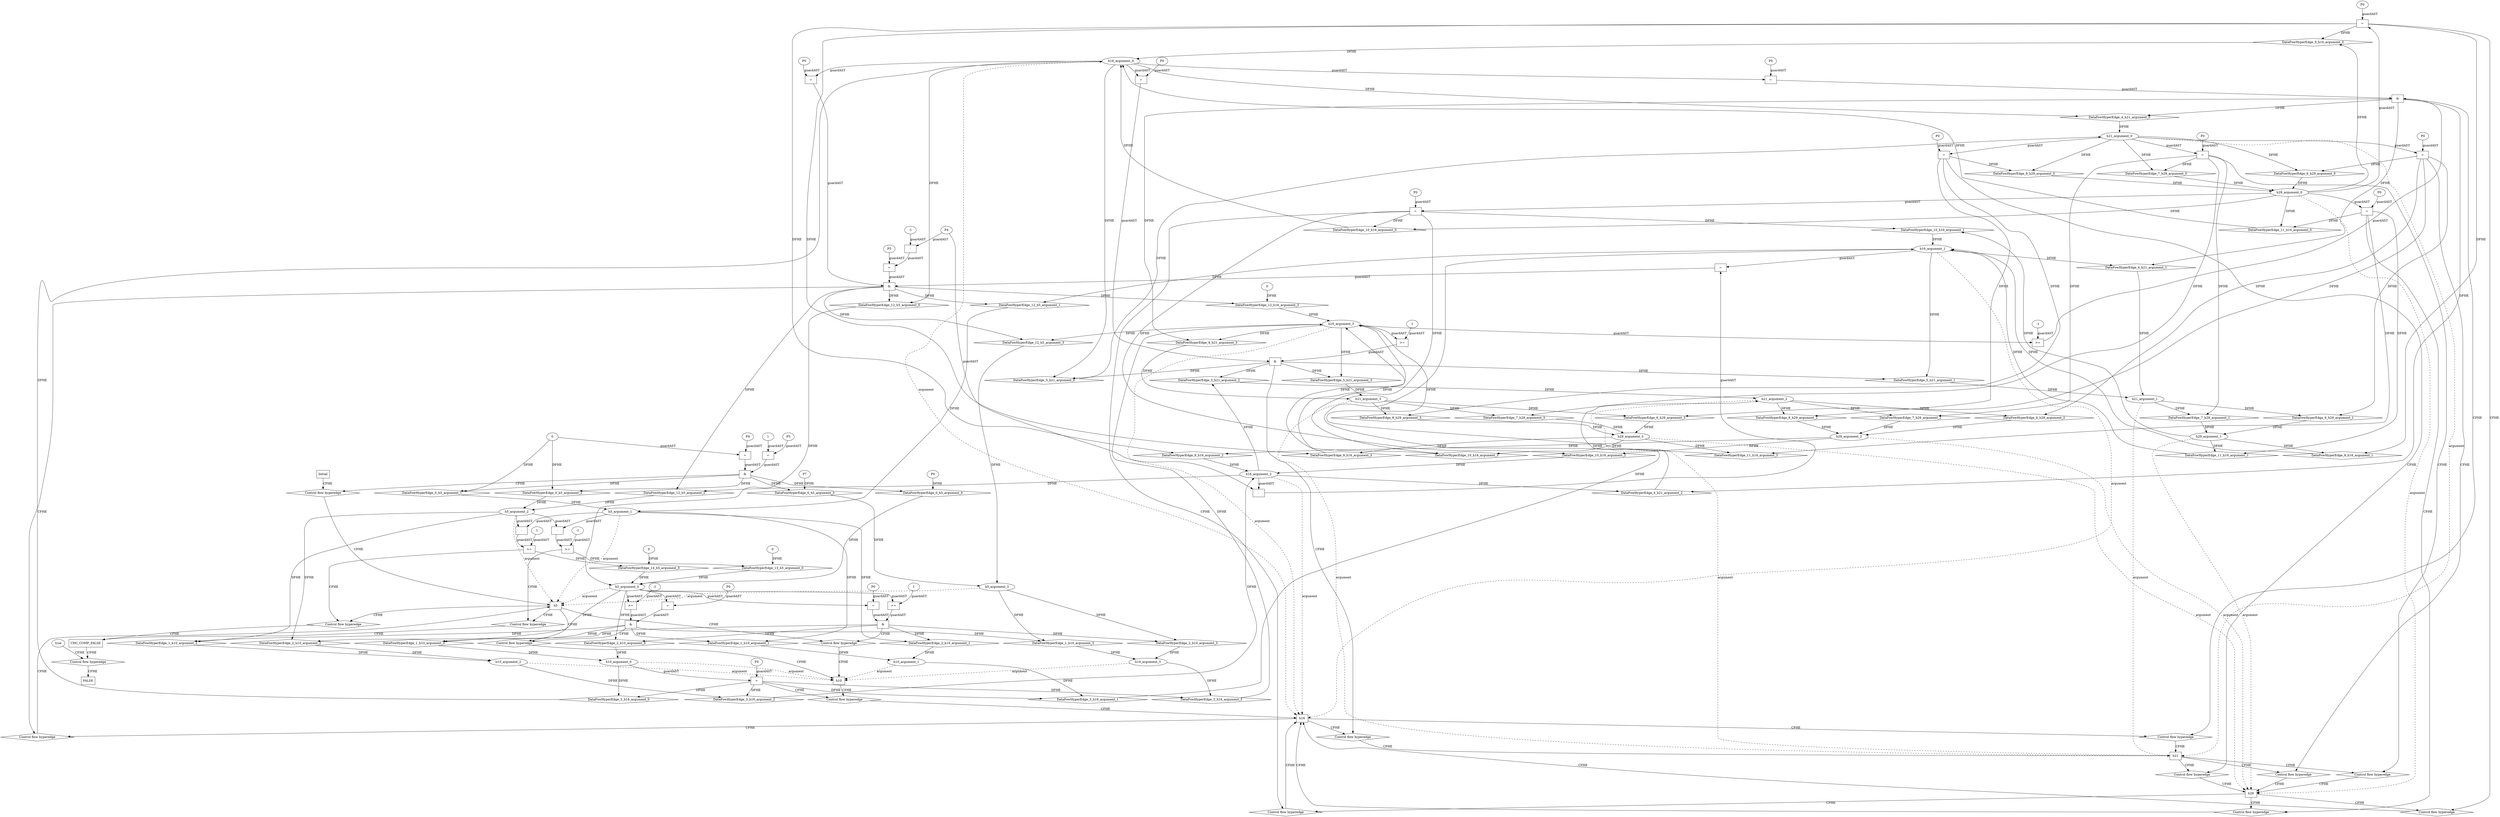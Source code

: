 digraph dag {
"CHC_COMP_FALSE" [label="CHC_COMP_FALSE" nodeName="CHC_COMP_FALSE" class=CONTROL  shape="rect"];
"h10" [label="h10" nodeName="h10" class=CONTROL  shape="rect"];
"h16" [label="h16" nodeName="h16" class=CONTROL  shape="rect"];
"h21" [label="h21" nodeName="h21" class=CONTROL  shape="rect"];
"h29" [label="h29" nodeName="h29" class=CONTROL  shape="rect"];
"h5" [label="h5" nodeName="h5" class=CONTROL  shape="rect"];
FALSE [label="FALSE" nodeName=FALSE class=CONTROL  shape="rect"];
Initial [label="Initial" nodeName=Initial class=CONTROL  shape="rect"];
ControlFowHyperEdge_0 [label="Control flow hyperedge" nodeName=ControlFowHyperEdge_0 class=controlFlowHyperEdge shape="diamond"];
"Initial" -> ControlFowHyperEdge_0 [label="CFHE"]
ControlFowHyperEdge_0 -> "h5" [label="CFHE"]
ControlFowHyperEdge_1 [label="Control flow hyperedge" nodeName=ControlFowHyperEdge_1 class=controlFlowHyperEdge shape="diamond"];
"h5" -> ControlFowHyperEdge_1 [label="CFHE"]
ControlFowHyperEdge_1 -> "h10" [label="CFHE"]
ControlFowHyperEdge_2 [label="Control flow hyperedge" nodeName=ControlFowHyperEdge_2 class=controlFlowHyperEdge shape="diamond"];
"h5" -> ControlFowHyperEdge_2 [label="CFHE"]
ControlFowHyperEdge_2 -> "h10" [label="CFHE"]
ControlFowHyperEdge_3 [label="Control flow hyperedge" nodeName=ControlFowHyperEdge_3 class=controlFlowHyperEdge shape="diamond"];
"h10" -> ControlFowHyperEdge_3 [label="CFHE"]
ControlFowHyperEdge_3 -> "h16" [label="CFHE"]
ControlFowHyperEdge_4 [label="Control flow hyperedge" nodeName=ControlFowHyperEdge_4 class=controlFlowHyperEdge shape="diamond"];
"h16" -> ControlFowHyperEdge_4 [label="CFHE"]
ControlFowHyperEdge_4 -> "h21" [label="CFHE"]
ControlFowHyperEdge_5 [label="Control flow hyperedge" nodeName=ControlFowHyperEdge_5 class=controlFlowHyperEdge shape="diamond"];
"h16" -> ControlFowHyperEdge_5 [label="CFHE"]
ControlFowHyperEdge_5 -> "h21" [label="CFHE"]
ControlFowHyperEdge_6 [label="Control flow hyperedge" nodeName=ControlFowHyperEdge_6 class=controlFlowHyperEdge shape="diamond"];
"h21" -> ControlFowHyperEdge_6 [label="CFHE"]
ControlFowHyperEdge_6 -> "h29" [label="CFHE"]
ControlFowHyperEdge_7 [label="Control flow hyperedge" nodeName=ControlFowHyperEdge_7 class=controlFlowHyperEdge shape="diamond"];
"h21" -> ControlFowHyperEdge_7 [label="CFHE"]
ControlFowHyperEdge_7 -> "h29" [label="CFHE"]
ControlFowHyperEdge_8 [label="Control flow hyperedge" nodeName=ControlFowHyperEdge_8 class=controlFlowHyperEdge shape="diamond"];
"h21" -> ControlFowHyperEdge_8 [label="CFHE"]
ControlFowHyperEdge_8 -> "h29" [label="CFHE"]
ControlFowHyperEdge_9 [label="Control flow hyperedge" nodeName=ControlFowHyperEdge_9 class=controlFlowHyperEdge shape="diamond"];
"h29" -> ControlFowHyperEdge_9 [label="CFHE"]
ControlFowHyperEdge_9 -> "h16" [label="CFHE"]
ControlFowHyperEdge_10 [label="Control flow hyperedge" nodeName=ControlFowHyperEdge_10 class=controlFlowHyperEdge shape="diamond"];
"h29" -> ControlFowHyperEdge_10 [label="CFHE"]
ControlFowHyperEdge_10 -> "h16" [label="CFHE"]
ControlFowHyperEdge_11 [label="Control flow hyperedge" nodeName=ControlFowHyperEdge_11 class=controlFlowHyperEdge shape="diamond"];
"h29" -> ControlFowHyperEdge_11 [label="CFHE"]
ControlFowHyperEdge_11 -> "h16" [label="CFHE"]
ControlFowHyperEdge_12 [label="Control flow hyperedge" nodeName=ControlFowHyperEdge_12 class=controlFlowHyperEdge shape="diamond"];
"h16" -> ControlFowHyperEdge_12 [label="CFHE"]
ControlFowHyperEdge_12 -> "h5" [label="CFHE"]
ControlFowHyperEdge_13 [label="Control flow hyperedge" nodeName=ControlFowHyperEdge_13 class=controlFlowHyperEdge shape="diamond"];
"h5" -> ControlFowHyperEdge_13 [label="CFHE"]
ControlFowHyperEdge_13 -> "CHC_COMP_FALSE" [label="CFHE"]
ControlFowHyperEdge_14 [label="Control flow hyperedge" nodeName=ControlFowHyperEdge_14 class=controlFlowHyperEdge shape="diamond"];
"h5" -> ControlFowHyperEdge_14 [label="CFHE"]
ControlFowHyperEdge_14 -> "CHC_COMP_FALSE" [label="CFHE"]
ControlFowHyperEdge_15 [label="Control flow hyperedge" nodeName=ControlFowHyperEdge_15 class=controlFlowHyperEdge shape="diamond"];
"CHC_COMP_FALSE" -> ControlFowHyperEdge_15 [label="CFHE"]
ControlFowHyperEdge_15 -> "FALSE" [label="CFHE"]
"h5_argument_0" [label="h5_argument_0" nodeName=argument0 class=argument  head="h5" shape="oval"];
"h5_argument_0" -> "h5"[label="argument" style="dashed"]
"h5_argument_1" [label="h5_argument_1" nodeName=argument1 class=argument  head="h5" shape="oval"];
"h5_argument_1" -> "h5"[label="argument" style="dashed"]
"h5_argument_2" [label="h5_argument_2" nodeName=argument2 class=argument  head="h5" shape="oval"];
"h5_argument_2" -> "h5"[label="argument" style="dashed"]
"h5_argument_3" [label="h5_argument_3" nodeName=argument3 class=argument  head="h5" shape="oval"];
"h5_argument_3" -> "h5"[label="argument" style="dashed"]
"h10_argument_0" [label="h10_argument_0" nodeName=argument0 class=argument  head="h10" shape="oval"];
"h10_argument_0" -> "h10"[label="argument" style="dashed"]
"h10_argument_1" [label="h10_argument_1" nodeName=argument1 class=argument  head="h10" shape="oval"];
"h10_argument_1" -> "h10"[label="argument" style="dashed"]
"h10_argument_2" [label="h10_argument_2" nodeName=argument2 class=argument  head="h10" shape="oval"];
"h10_argument_2" -> "h10"[label="argument" style="dashed"]
"h10_argument_3" [label="h10_argument_3" nodeName=argument3 class=argument  head="h10" shape="oval"];
"h10_argument_3" -> "h10"[label="argument" style="dashed"]
"h16_argument_0" [label="h16_argument_0" nodeName=argument0 class=argument  head="h16" shape="oval"];
"h16_argument_0" -> "h16"[label="argument" style="dashed"]
"h16_argument_1" [label="h16_argument_1" nodeName=argument1 class=argument  head="h16" shape="oval"];
"h16_argument_1" -> "h16"[label="argument" style="dashed"]
"h16_argument_2" [label="h16_argument_2" nodeName=argument2 class=argument  head="h16" shape="oval"];
"h16_argument_2" -> "h16"[label="argument" style="dashed"]
"h16_argument_3" [label="h16_argument_3" nodeName=argument3 class=argument  head="h16" shape="oval"];
"h16_argument_3" -> "h16"[label="argument" style="dashed"]
"h21_argument_0" [label="h21_argument_0" nodeName=argument0 class=argument  head="h21" shape="oval"];
"h21_argument_0" -> "h21"[label="argument" style="dashed"]
"h21_argument_1" [label="h21_argument_1" nodeName=argument1 class=argument  head="h21" shape="oval"];
"h21_argument_1" -> "h21"[label="argument" style="dashed"]
"h21_argument_2" [label="h21_argument_2" nodeName=argument2 class=argument  head="h21" shape="oval"];
"h21_argument_2" -> "h21"[label="argument" style="dashed"]
"h21_argument_3" [label="h21_argument_3" nodeName=argument3 class=argument  head="h21" shape="oval"];
"h21_argument_3" -> "h21"[label="argument" style="dashed"]
"h29_argument_0" [label="h29_argument_0" nodeName=argument0 class=argument  head="h29" shape="oval"];
"h29_argument_0" -> "h29"[label="argument" style="dashed"]
"h29_argument_1" [label="h29_argument_1" nodeName=argument1 class=argument  head="h29" shape="oval"];
"h29_argument_1" -> "h29"[label="argument" style="dashed"]
"h29_argument_2" [label="h29_argument_2" nodeName=argument2 class=argument  head="h29" shape="oval"];
"h29_argument_2" -> "h29"[label="argument" style="dashed"]
"h29_argument_3" [label="h29_argument_3" nodeName=argument3 class=argument  head="h29" shape="oval"];
"h29_argument_3" -> "h29"[label="argument" style="dashed"]

"xxxh5___Initial_0xxx_and" [label="&" nodeName="xxxh5___Initial_0xxx_and" class=Operator shape="rect"];
"xxxh5___Initial_0xxxguard_0_node_0" [label="=" nodeName="xxxh5___Initial_0xxxguard_0_node_0" class=Operator  shape="rect"];
"xxxh5___Initial_0xxxguard_0_node_1" [label="P5" nodeName="xxxh5___Initial_0xxxguard_0_node_1" class=symbolicConstant ];
"xxxh5___Initial_0xxxguard_0_node_2" [label="1" nodeName="xxxh5___Initial_0xxxguard_0_node_2" class=IdealInt ];
"xxxh5___Initial_0xxxguard_0_node_1" -> "xxxh5___Initial_0xxxguard_0_node_0"[label="guardAST"]
"xxxh5___Initial_0xxxguard_0_node_2" -> "xxxh5___Initial_0xxxguard_0_node_0"[label="guardAST"]

"xxxh5___Initial_0xxxguard_0_node_0" -> "xxxh5___Initial_0xxx_and" [label="guardAST"];
"xxxh5___Initial_0xxxguard1_node_0" [label="=" nodeName="xxxh5___Initial_0xxxguard1_node_0" class=Operator  shape="rect"];
"xxxh5___Initial_0xxxguard1_node_1" [label="P4" nodeName="xxxh5___Initial_0xxxguard1_node_1" class=symbolicConstant ];
"xxxh5___Initial_0xxxguard1_node_1" -> "xxxh5___Initial_0xxxguard1_node_0"[label="guardAST"]
"xxxh5___Initial_0xxxdataFlow1_node_0" -> "xxxh5___Initial_0xxxguard1_node_0"[label="guardAST"]

"xxxh5___Initial_0xxxguard1_node_0" -> "xxxh5___Initial_0xxx_and" [label="guardAST"];
"xxxh5___Initial_0xxx_and" -> "ControlFowHyperEdge_0" [label="CFHE"];
"xxxh5___Initial_0xxxdataFlow_0_node_0" [label="P0" nodeName="xxxh5___Initial_0xxxdataFlow_0_node_0" class=symbolicConstant ];

"xxxh5___Initial_0xxxdataFlow1_node_0" [label="0" nodeName="xxxh5___Initial_0xxxdataFlow1_node_0" class=IdealInt ];


"xxxh5___Initial_0xxxdataFlow3_node_0" [label="P7" nodeName="xxxh5___Initial_0xxxdataFlow3_node_0" class=symbolicConstant ];

"xxxh10___h5_1xxx_and" [label="&" nodeName="xxxh10___h5_1xxx_and" class=Operator shape="rect"];
"xxxh10___h5_1xxxguard_0_node_0" [label=">=" nodeName="xxxh10___h5_1xxxguard_0_node_0" class=Operator  shape="rect"];
"xxxh10___h5_1xxxguard_0_node_1" [label="-1" nodeName="xxxh10___h5_1xxxguard_0_node_1" class=IdealInt ];
"xxxh10___h5_1xxxguard_0_node_1" -> "xxxh10___h5_1xxxguard_0_node_0"[label="guardAST"]
"h5_argument_0" -> "xxxh10___h5_1xxxguard_0_node_0"[label="guardAST"]

"xxxh10___h5_1xxxguard_0_node_0" -> "xxxh10___h5_1xxx_and" [label="guardAST"];
"xxxh10___h5_1xxxguard1_node_0" [label="=" nodeName="xxxh10___h5_1xxxguard1_node_0" class=Operator  shape="rect"];
"xxxh10___h5_1xxxguard1_node_1" [label="P0" nodeName="xxxh10___h5_1xxxguard1_node_1" class=symbolicConstant ];
"xxxh10___h5_1xxxguard1_node_1" -> "xxxh10___h5_1xxxguard1_node_0"[label="guardAST"]
"h5_argument_0" -> "xxxh10___h5_1xxxguard1_node_0"[label="guardAST"]

"xxxh10___h5_1xxxguard1_node_0" -> "xxxh10___h5_1xxx_and" [label="guardAST"];
"xxxh10___h5_1xxx_and" -> "ControlFowHyperEdge_1" [label="CFHE"];
"xxxh10___h5_2xxx_and" [label="&" nodeName="xxxh10___h5_2xxx_and" class=Operator shape="rect"];
"xxxh10___h5_2xxxguard_0_node_0" [label=">=" nodeName="xxxh10___h5_2xxxguard_0_node_0" class=Operator  shape="rect"];
"xxxh10___h5_2xxxguard_0_node_2" [label="1" nodeName="xxxh10___h5_2xxxguard_0_node_2" class=IdealInt ];
"h5_argument_0" -> "xxxh10___h5_2xxxguard_0_node_0"[label="guardAST"]
"xxxh10___h5_2xxxguard_0_node_2" -> "xxxh10___h5_2xxxguard_0_node_0"[label="guardAST"]

"xxxh10___h5_2xxxguard_0_node_0" -> "xxxh10___h5_2xxx_and" [label="guardAST"];
"xxxh10___h5_2xxxguard1_node_0" [label="=" nodeName="xxxh10___h5_2xxxguard1_node_0" class=Operator  shape="rect"];
"xxxh10___h5_2xxxguard1_node_1" [label="P0" nodeName="xxxh10___h5_2xxxguard1_node_1" class=symbolicConstant ];
"xxxh10___h5_2xxxguard1_node_1" -> "xxxh10___h5_2xxxguard1_node_0"[label="guardAST"]
"h5_argument_0" -> "xxxh10___h5_2xxxguard1_node_0"[label="guardAST"]

"xxxh10___h5_2xxxguard1_node_0" -> "xxxh10___h5_2xxx_and" [label="guardAST"];
"xxxh10___h5_2xxx_and" -> "ControlFowHyperEdge_2" [label="CFHE"];
"xxxh16___h10_3xxxguard_0_node_0" [label="=" nodeName="xxxh16___h10_3xxxguard_0_node_0" class=Operator  shape="rect"];
"xxxh16___h10_3xxxguard_0_node_1" [label="P0" nodeName="xxxh16___h10_3xxxguard_0_node_1" class=symbolicConstant ];
"xxxh16___h10_3xxxguard_0_node_1" -> "xxxh16___h10_3xxxguard_0_node_0"[label="guardAST"]
"h10_argument_0" -> "xxxh16___h10_3xxxguard_0_node_0"[label="guardAST"]

"xxxh16___h10_3xxxguard_0_node_0" -> "ControlFowHyperEdge_3" [label="CFHE"];
"xxxh21___h16_4xxx_and" [label="&" nodeName="xxxh21___h16_4xxx_and" class=Operator shape="rect"];
"xxxh21___h16_4xxxguard_0_node_0" [label=">=" nodeName="xxxh21___h16_4xxxguard_0_node_0" class=Operator  shape="rect"];
"xxxh21___h16_4xxxguard_0_node_1" [label="-1" nodeName="xxxh21___h16_4xxxguard_0_node_1" class=IdealInt ];
"xxxh21___h16_4xxxguard_0_node_1" -> "xxxh21___h16_4xxxguard_0_node_0"[label="guardAST"]
"h16_argument_3" -> "xxxh21___h16_4xxxguard_0_node_0"[label="guardAST"]

"xxxh21___h16_4xxxguard_0_node_0" -> "xxxh21___h16_4xxx_and" [label="guardAST"];
"xxxh21___h16_4xxxguard1_node_0" [label="=" nodeName="xxxh21___h16_4xxxguard1_node_0" class=Operator  shape="rect"];
"xxxh21___h16_4xxxguard1_node_1" [label="P0" nodeName="xxxh21___h16_4xxxguard1_node_1" class=symbolicConstant ];
"xxxh21___h16_4xxxguard1_node_1" -> "xxxh21___h16_4xxxguard1_node_0"[label="guardAST"]
"h16_argument_0" -> "xxxh21___h16_4xxxguard1_node_0"[label="guardAST"]

"xxxh21___h16_4xxxguard1_node_0" -> "xxxh21___h16_4xxx_and" [label="guardAST"];
"xxxh21___h16_4xxx_and" -> "ControlFowHyperEdge_4" [label="CFHE"];
"xxxh21___h16_5xxx_and" [label="&" nodeName="xxxh21___h16_5xxx_and" class=Operator shape="rect"];
"xxxh21___h16_5xxxguard_0_node_0" [label=">=" nodeName="xxxh21___h16_5xxxguard_0_node_0" class=Operator  shape="rect"];
"xxxh21___h16_5xxxguard_0_node_2" [label="1" nodeName="xxxh21___h16_5xxxguard_0_node_2" class=IdealInt ];
"h16_argument_3" -> "xxxh21___h16_5xxxguard_0_node_0"[label="guardAST"]
"xxxh21___h16_5xxxguard_0_node_2" -> "xxxh21___h16_5xxxguard_0_node_0"[label="guardAST"]

"xxxh21___h16_5xxxguard_0_node_0" -> "xxxh21___h16_5xxx_and" [label="guardAST"];
"xxxh21___h16_5xxxguard1_node_0" [label="=" nodeName="xxxh21___h16_5xxxguard1_node_0" class=Operator  shape="rect"];
"xxxh21___h16_5xxxguard1_node_1" [label="P0" nodeName="xxxh21___h16_5xxxguard1_node_1" class=symbolicConstant ];
"xxxh21___h16_5xxxguard1_node_1" -> "xxxh21___h16_5xxxguard1_node_0"[label="guardAST"]
"h16_argument_0" -> "xxxh21___h16_5xxxguard1_node_0"[label="guardAST"]

"xxxh21___h16_5xxxguard1_node_0" -> "xxxh21___h16_5xxx_and" [label="guardAST"];
"xxxh21___h16_5xxx_and" -> "ControlFowHyperEdge_5" [label="CFHE"];
"xxxh29___h21_6xxxguard_0_node_0" [label="=" nodeName="xxxh29___h21_6xxxguard_0_node_0" class=Operator  shape="rect"];
"xxxh29___h21_6xxxguard_0_node_1" [label="P0" nodeName="xxxh29___h21_6xxxguard_0_node_1" class=symbolicConstant ];
"xxxh29___h21_6xxxguard_0_node_1" -> "xxxh29___h21_6xxxguard_0_node_0"[label="guardAST"]
"h21_argument_0" -> "xxxh29___h21_6xxxguard_0_node_0"[label="guardAST"]

"xxxh29___h21_6xxxguard_0_node_0" -> "ControlFowHyperEdge_6" [label="CFHE"];
"xxxh29___h21_7xxxguard_0_node_0" [label="=" nodeName="xxxh29___h21_7xxxguard_0_node_0" class=Operator  shape="rect"];
"xxxh29___h21_7xxxguard_0_node_1" [label="P0" nodeName="xxxh29___h21_7xxxguard_0_node_1" class=symbolicConstant ];
"xxxh29___h21_7xxxguard_0_node_1" -> "xxxh29___h21_7xxxguard_0_node_0"[label="guardAST"]
"h21_argument_0" -> "xxxh29___h21_7xxxguard_0_node_0"[label="guardAST"]

"xxxh29___h21_7xxxguard_0_node_0" -> "ControlFowHyperEdge_7" [label="CFHE"];
"xxxh29___h21_8xxxguard_0_node_0" [label="=" nodeName="xxxh29___h21_8xxxguard_0_node_0" class=Operator  shape="rect"];
"xxxh29___h21_8xxxguard_0_node_1" [label="P0" nodeName="xxxh29___h21_8xxxguard_0_node_1" class=symbolicConstant ];
"xxxh29___h21_8xxxguard_0_node_1" -> "xxxh29___h21_8xxxguard_0_node_0"[label="guardAST"]
"h21_argument_0" -> "xxxh29___h21_8xxxguard_0_node_0"[label="guardAST"]

"xxxh29___h21_8xxxguard_0_node_0" -> "ControlFowHyperEdge_8" [label="CFHE"];
"xxxh16___h29_9xxxguard_0_node_0" [label="=" nodeName="xxxh16___h29_9xxxguard_0_node_0" class=Operator  shape="rect"];
"xxxh16___h29_9xxxguard_0_node_1" [label="P0" nodeName="xxxh16___h29_9xxxguard_0_node_1" class=symbolicConstant ];
"xxxh16___h29_9xxxguard_0_node_1" -> "xxxh16___h29_9xxxguard_0_node_0"[label="guardAST"]
"h29_argument_0" -> "xxxh16___h29_9xxxguard_0_node_0"[label="guardAST"]

"xxxh16___h29_9xxxguard_0_node_0" -> "ControlFowHyperEdge_9" [label="CFHE"];
"xxxh16___h29_10xxxguard_0_node_0" [label="=" nodeName="xxxh16___h29_10xxxguard_0_node_0" class=Operator  shape="rect"];
"xxxh16___h29_10xxxguard_0_node_1" [label="P0" nodeName="xxxh16___h29_10xxxguard_0_node_1" class=symbolicConstant ];
"xxxh16___h29_10xxxguard_0_node_1" -> "xxxh16___h29_10xxxguard_0_node_0"[label="guardAST"]
"h29_argument_0" -> "xxxh16___h29_10xxxguard_0_node_0"[label="guardAST"]

"xxxh16___h29_10xxxguard_0_node_0" -> "ControlFowHyperEdge_10" [label="CFHE"];
"xxxh16___h29_11xxxguard_0_node_0" [label="=" nodeName="xxxh16___h29_11xxxguard_0_node_0" class=Operator  shape="rect"];
"xxxh16___h29_11xxxguard_0_node_1" [label="P0" nodeName="xxxh16___h29_11xxxguard_0_node_1" class=symbolicConstant ];
"xxxh16___h29_11xxxguard_0_node_1" -> "xxxh16___h29_11xxxguard_0_node_0"[label="guardAST"]
"h29_argument_0" -> "xxxh16___h29_11xxxguard_0_node_0"[label="guardAST"]

"xxxh16___h29_11xxxguard_0_node_0" -> "ControlFowHyperEdge_11" [label="CFHE"];
"xxxh5___h16_12xxx_and" [label="&" nodeName="xxxh5___h16_12xxx_and" class=Operator shape="rect"];
"xxxh5___h16_12xxxguard_0_node_0" [label="=" nodeName="xxxh5___h16_12xxxguard_0_node_0" class=Operator  shape="rect"];
"xxxh5___h16_12xxxguard_0_node_2" [label="-" nodeName="xxxh5___h16_12xxxguard_0_node_2" class= Operator shape="rect"];
"xxxh5___h16_12xxxguard_0_node_3" [label="P4" nodeName="xxxh5___h16_12xxxguard_0_node_3" class=symbolicConstant ];
"h16_argument_1" -> "xxxh5___h16_12xxxguard_0_node_0"[label="guardAST"]
"xxxh5___h16_12xxxguard_0_node_2" -> "xxxh5___h16_12xxxguard_0_node_0"[label="guardAST"]
"xxxh5___h16_12xxxguard_0_node_3" -> "xxxh5___h16_12xxxguard_0_node_2"[label="guardAST"]
"h16_argument_2" -> "xxxh5___h16_12xxxguard_0_node_2"[label="guardAST"]

"xxxh5___h16_12xxxguard_0_node_0" -> "xxxh5___h16_12xxx_and" [label="guardAST"];
"xxxh5___h16_12xxxguard1_node_0" [label="=" nodeName="xxxh5___h16_12xxxguard1_node_0" class=Operator  shape="rect"];
"xxxh5___h16_12xxxguard1_node_1" [label="P5" nodeName="xxxh5___h16_12xxxguard1_node_1" class=symbolicConstant ];
"xxxh5___h16_12xxxguard1_node_2" [label="-" nodeName="xxxh5___h16_12xxxguard1_node_2" class= Operator shape="rect"];
"xxxh5___h16_12xxxguard1_node_4" [label="-1" nodeName="xxxh5___h16_12xxxguard1_node_4" class=IdealInt ];
"xxxh5___h16_12xxxguard1_node_1" -> "xxxh5___h16_12xxxguard1_node_0"[label="guardAST"]
"xxxh5___h16_12xxxguard1_node_2" -> "xxxh5___h16_12xxxguard1_node_0"[label="guardAST"]
"xxxh5___h16_12xxxguard_0_node_3" -> "xxxh5___h16_12xxxguard1_node_2"[label="guardAST"]
"xxxh5___h16_12xxxguard1_node_4" -> "xxxh5___h16_12xxxguard1_node_2"[label="guardAST"]

"xxxh5___h16_12xxxguard1_node_0" -> "xxxh5___h16_12xxx_and" [label="guardAST"];
"xxxh5___h16_12xxxguard2_node_0" [label="=" nodeName="xxxh5___h16_12xxxguard2_node_0" class=Operator  shape="rect"];
"xxxh5___h16_12xxxguard2_node_1" [label="P0" nodeName="xxxh5___h16_12xxxguard2_node_1" class=symbolicConstant ];
"xxxh5___h16_12xxxguard2_node_1" -> "xxxh5___h16_12xxxguard2_node_0"[label="guardAST"]
"h16_argument_0" -> "xxxh5___h16_12xxxguard2_node_0"[label="guardAST"]

"xxxh5___h16_12xxxguard2_node_0" -> "xxxh5___h16_12xxx_and" [label="guardAST"];
"xxxh5___h16_12xxx_and" -> "ControlFowHyperEdge_12" [label="CFHE"];

"xxxCHC_COMP_FALSE___h5_13xxxguard_0_node_0" [label=">=" nodeName="xxxCHC_COMP_FALSE___h5_13xxxguard_0_node_0" class=Operator  shape="rect"];
"xxxCHC_COMP_FALSE___h5_13xxxguard_0_node_1" [label="-1" nodeName="xxxCHC_COMP_FALSE___h5_13xxxguard_0_node_1" class=IdealInt ];
"xxxCHC_COMP_FALSE___h5_13xxxguard_0_node_2" [label="-" nodeName="xxxCHC_COMP_FALSE___h5_13xxxguard_0_node_2" class= Operator shape="rect"];
"xxxCHC_COMP_FALSE___h5_13xxxguard_0_node_1" -> "xxxCHC_COMP_FALSE___h5_13xxxguard_0_node_0"[label="guardAST"]
"xxxCHC_COMP_FALSE___h5_13xxxguard_0_node_2" -> "xxxCHC_COMP_FALSE___h5_13xxxguard_0_node_0"[label="guardAST"]
"h5_argument_1" -> "xxxCHC_COMP_FALSE___h5_13xxxguard_0_node_2"[label="guardAST"]
"h5_argument_2" -> "xxxCHC_COMP_FALSE___h5_13xxxguard_0_node_2"[label="guardAST"]

"xxxCHC_COMP_FALSE___h5_13xxxguard_0_node_0" -> "ControlFowHyperEdge_13" [label="CFHE"];
"xxxCHC_COMP_FALSE___h5_14xxxguard_0_node_0" [label=">=" nodeName="xxxCHC_COMP_FALSE___h5_14xxxguard_0_node_0" class=Operator  shape="rect"];
"xxxCHC_COMP_FALSE___h5_14xxxguard_0_node_1" [label="-" nodeName="xxxCHC_COMP_FALSE___h5_14xxxguard_0_node_1" class= Operator shape="rect"];
"xxxCHC_COMP_FALSE___h5_14xxxguard_0_node_4" [label="1" nodeName="xxxCHC_COMP_FALSE___h5_14xxxguard_0_node_4" class=IdealInt ];
"xxxCHC_COMP_FALSE___h5_14xxxguard_0_node_1" -> "xxxCHC_COMP_FALSE___h5_14xxxguard_0_node_0"[label="guardAST"]
"xxxCHC_COMP_FALSE___h5_14xxxguard_0_node_4" -> "xxxCHC_COMP_FALSE___h5_14xxxguard_0_node_0"[label="guardAST"]
"h5_argument_1" -> "xxxCHC_COMP_FALSE___h5_14xxxguard_0_node_1"[label="guardAST"]
"h5_argument_2" -> "xxxCHC_COMP_FALSE___h5_14xxxguard_0_node_1"[label="guardAST"]

"xxxCHC_COMP_FALSE___h5_14xxxguard_0_node_0" -> "ControlFowHyperEdge_14" [label="CFHE"];
"xxxFALSE___CHC_COMP_FALSE_15xxxguard_0_node_0" [label="true" nodeName="xxxFALSE___CHC_COMP_FALSE_15xxxguard_0_node_0" class=Constant ];

"xxxFALSE___CHC_COMP_FALSE_15xxxguard_0_node_0" -> "ControlFowHyperEdge_15" [label="CFHE"];
"xxxh5___h16_12xxxh16_argument_3_constant_0" [label="0" nodeName="xxxh5___h16_12xxxh16_argument_3_constant_0" class=Constant];
"DataFowHyperEdge_12_h16_argument_3" [label="DataFowHyperEdge_12_h16_argument_3" nodeName="DataFowHyperEdge_12_h16_argument_3" class=DataFlowHyperedge shape="diamond"];
"DataFowHyperEdge_12_h16_argument_3" -> "h16_argument_3"[label="DFHE"]
"xxxh5___h16_12xxx_and" -> "DataFowHyperEdge_12_h16_argument_3"[label="DFHE"]
"xxxh5___h16_12xxxh16_argument_3_constant_0" -> "DataFowHyperEdge_12_h16_argument_3" [label="DFHE"];
"xxxCHC_COMP_FALSE___h5_13xxxh5_argument_0_constant_0" [label="0" nodeName="xxxCHC_COMP_FALSE___h5_13xxxh5_argument_0_constant_0" class=Constant];
"DataFowHyperEdge_13_h5_argument_0" [label="DataFowHyperEdge_13_h5_argument_0" nodeName="DataFowHyperEdge_13_h5_argument_0" class=DataFlowHyperedge shape="diamond"];
"DataFowHyperEdge_13_h5_argument_0" -> "h5_argument_0"[label="DFHE"]
"xxxCHC_COMP_FALSE___h5_13xxxguard_0_node_0" -> "DataFowHyperEdge_13_h5_argument_0"[label="DFHE"]
"xxxCHC_COMP_FALSE___h5_13xxxh5_argument_0_constant_0" -> "DataFowHyperEdge_13_h5_argument_0" [label="DFHE"];
"xxxCHC_COMP_FALSE___h5_14xxxh5_argument_0_constant_0" [label="0" nodeName="xxxCHC_COMP_FALSE___h5_14xxxh5_argument_0_constant_0" class=Constant];
"DataFowHyperEdge_14_h5_argument_0" [label="DataFowHyperEdge_14_h5_argument_0" nodeName="DataFowHyperEdge_14_h5_argument_0" class=DataFlowHyperedge shape="diamond"];
"DataFowHyperEdge_14_h5_argument_0" -> "h5_argument_0"[label="DFHE"]
"xxxCHC_COMP_FALSE___h5_14xxxguard_0_node_0" -> "DataFowHyperEdge_14_h5_argument_0"[label="DFHE"]
"xxxCHC_COMP_FALSE___h5_14xxxh5_argument_0_constant_0" -> "DataFowHyperEdge_14_h5_argument_0" [label="DFHE"];
"h5_argument_0" -> "DataFowHyperEdge_1_h10_argument_0"[label="DFHE"]
"DataFowHyperEdge_1_h10_argument_0" [label="DataFowHyperEdge_1_h10_argument_0" nodeName="DataFowHyperEdge_1_h10_argument_0" class=DataFlowHyperedge shape="diamond"];
"DataFowHyperEdge_1_h10_argument_0" -> "h10_argument_0"[label="DFHE"]
"xxxh10___h5_1xxx_and" -> "DataFowHyperEdge_1_h10_argument_0"[label="DFHE"]
"h5_argument_1" -> "DataFowHyperEdge_1_h10_argument_1"[label="DFHE"]
"DataFowHyperEdge_1_h10_argument_1" [label="DataFowHyperEdge_1_h10_argument_1" nodeName="DataFowHyperEdge_1_h10_argument_1" class=DataFlowHyperedge shape="diamond"];
"DataFowHyperEdge_1_h10_argument_1" -> "h10_argument_1"[label="DFHE"]
"xxxh10___h5_1xxx_and" -> "DataFowHyperEdge_1_h10_argument_1"[label="DFHE"]
"h5_argument_2" -> "DataFowHyperEdge_1_h10_argument_2"[label="DFHE"]
"DataFowHyperEdge_1_h10_argument_2" [label="DataFowHyperEdge_1_h10_argument_2" nodeName="DataFowHyperEdge_1_h10_argument_2" class=DataFlowHyperedge shape="diamond"];
"DataFowHyperEdge_1_h10_argument_2" -> "h10_argument_2"[label="DFHE"]
"xxxh10___h5_1xxx_and" -> "DataFowHyperEdge_1_h10_argument_2"[label="DFHE"]
"h5_argument_3" -> "DataFowHyperEdge_1_h10_argument_3"[label="DFHE"]
"DataFowHyperEdge_1_h10_argument_3" [label="DataFowHyperEdge_1_h10_argument_3" nodeName="DataFowHyperEdge_1_h10_argument_3" class=DataFlowHyperedge shape="diamond"];
"DataFowHyperEdge_1_h10_argument_3" -> "h10_argument_3"[label="DFHE"]
"xxxh10___h5_1xxx_and" -> "DataFowHyperEdge_1_h10_argument_3"[label="DFHE"]
"h5_argument_0" -> "DataFowHyperEdge_2_h10_argument_0"[label="DFHE"]
"DataFowHyperEdge_2_h10_argument_0" [label="DataFowHyperEdge_2_h10_argument_0" nodeName="DataFowHyperEdge_2_h10_argument_0" class=DataFlowHyperedge shape="diamond"];
"DataFowHyperEdge_2_h10_argument_0" -> "h10_argument_0"[label="DFHE"]
"xxxh10___h5_2xxx_and" -> "DataFowHyperEdge_2_h10_argument_0"[label="DFHE"]
"h5_argument_1" -> "DataFowHyperEdge_2_h10_argument_1"[label="DFHE"]
"DataFowHyperEdge_2_h10_argument_1" [label="DataFowHyperEdge_2_h10_argument_1" nodeName="DataFowHyperEdge_2_h10_argument_1" class=DataFlowHyperedge shape="diamond"];
"DataFowHyperEdge_2_h10_argument_1" -> "h10_argument_1"[label="DFHE"]
"xxxh10___h5_2xxx_and" -> "DataFowHyperEdge_2_h10_argument_1"[label="DFHE"]
"h5_argument_2" -> "DataFowHyperEdge_2_h10_argument_2"[label="DFHE"]
"DataFowHyperEdge_2_h10_argument_2" [label="DataFowHyperEdge_2_h10_argument_2" nodeName="DataFowHyperEdge_2_h10_argument_2" class=DataFlowHyperedge shape="diamond"];
"DataFowHyperEdge_2_h10_argument_2" -> "h10_argument_2"[label="DFHE"]
"xxxh10___h5_2xxx_and" -> "DataFowHyperEdge_2_h10_argument_2"[label="DFHE"]
"h5_argument_3" -> "DataFowHyperEdge_2_h10_argument_3"[label="DFHE"]
"DataFowHyperEdge_2_h10_argument_3" [label="DataFowHyperEdge_2_h10_argument_3" nodeName="DataFowHyperEdge_2_h10_argument_3" class=DataFlowHyperedge shape="diamond"];
"DataFowHyperEdge_2_h10_argument_3" -> "h10_argument_3"[label="DFHE"]
"xxxh10___h5_2xxx_and" -> "DataFowHyperEdge_2_h10_argument_3"[label="DFHE"]
"h10_argument_0" -> "DataFowHyperEdge_3_h16_argument_0"[label="DFHE"]
"DataFowHyperEdge_3_h16_argument_0" [label="DataFowHyperEdge_3_h16_argument_0" nodeName="DataFowHyperEdge_3_h16_argument_0" class=DataFlowHyperedge shape="diamond"];
"DataFowHyperEdge_3_h16_argument_0" -> "h16_argument_0"[label="DFHE"]
"xxxh16___h10_3xxxguard_0_node_0" -> "DataFowHyperEdge_3_h16_argument_0"[label="DFHE"]
"h10_argument_1" -> "DataFowHyperEdge_3_h16_argument_1"[label="DFHE"]
"DataFowHyperEdge_3_h16_argument_1" [label="DataFowHyperEdge_3_h16_argument_1" nodeName="DataFowHyperEdge_3_h16_argument_1" class=DataFlowHyperedge shape="diamond"];
"DataFowHyperEdge_3_h16_argument_1" -> "h16_argument_1"[label="DFHE"]
"xxxh16___h10_3xxxguard_0_node_0" -> "DataFowHyperEdge_3_h16_argument_1"[label="DFHE"]
"h10_argument_2" -> "DataFowHyperEdge_3_h16_argument_2"[label="DFHE"]
"DataFowHyperEdge_3_h16_argument_2" [label="DataFowHyperEdge_3_h16_argument_2" nodeName="DataFowHyperEdge_3_h16_argument_2" class=DataFlowHyperedge shape="diamond"];
"DataFowHyperEdge_3_h16_argument_2" -> "h16_argument_2"[label="DFHE"]
"xxxh16___h10_3xxxguard_0_node_0" -> "DataFowHyperEdge_3_h16_argument_2"[label="DFHE"]
"h10_argument_3" -> "DataFowHyperEdge_3_h16_argument_3"[label="DFHE"]
"DataFowHyperEdge_3_h16_argument_3" [label="DataFowHyperEdge_3_h16_argument_3" nodeName="DataFowHyperEdge_3_h16_argument_3" class=DataFlowHyperedge shape="diamond"];
"DataFowHyperEdge_3_h16_argument_3" -> "h16_argument_3"[label="DFHE"]
"xxxh16___h10_3xxxguard_0_node_0" -> "DataFowHyperEdge_3_h16_argument_3"[label="DFHE"]
"h16_argument_0" -> "DataFowHyperEdge_4_h21_argument_0"[label="DFHE"]
"DataFowHyperEdge_4_h21_argument_0" [label="DataFowHyperEdge_4_h21_argument_0" nodeName="DataFowHyperEdge_4_h21_argument_0" class=DataFlowHyperedge shape="diamond"];
"DataFowHyperEdge_4_h21_argument_0" -> "h21_argument_0"[label="DFHE"]
"xxxh21___h16_4xxx_and" -> "DataFowHyperEdge_4_h21_argument_0"[label="DFHE"]
"h16_argument_1" -> "DataFowHyperEdge_4_h21_argument_1"[label="DFHE"]
"DataFowHyperEdge_4_h21_argument_1" [label="DataFowHyperEdge_4_h21_argument_1" nodeName="DataFowHyperEdge_4_h21_argument_1" class=DataFlowHyperedge shape="diamond"];
"DataFowHyperEdge_4_h21_argument_1" -> "h21_argument_1"[label="DFHE"]
"xxxh21___h16_4xxx_and" -> "DataFowHyperEdge_4_h21_argument_1"[label="DFHE"]
"h16_argument_2" -> "DataFowHyperEdge_4_h21_argument_2"[label="DFHE"]
"DataFowHyperEdge_4_h21_argument_2" [label="DataFowHyperEdge_4_h21_argument_2" nodeName="DataFowHyperEdge_4_h21_argument_2" class=DataFlowHyperedge shape="diamond"];
"DataFowHyperEdge_4_h21_argument_2" -> "h21_argument_2"[label="DFHE"]
"xxxh21___h16_4xxx_and" -> "DataFowHyperEdge_4_h21_argument_2"[label="DFHE"]
"h16_argument_3" -> "DataFowHyperEdge_4_h21_argument_3"[label="DFHE"]
"DataFowHyperEdge_4_h21_argument_3" [label="DataFowHyperEdge_4_h21_argument_3" nodeName="DataFowHyperEdge_4_h21_argument_3" class=DataFlowHyperedge shape="diamond"];
"DataFowHyperEdge_4_h21_argument_3" -> "h21_argument_3"[label="DFHE"]
"xxxh21___h16_4xxx_and" -> "DataFowHyperEdge_4_h21_argument_3"[label="DFHE"]
"h16_argument_0" -> "DataFowHyperEdge_5_h21_argument_0"[label="DFHE"]
"DataFowHyperEdge_5_h21_argument_0" [label="DataFowHyperEdge_5_h21_argument_0" nodeName="DataFowHyperEdge_5_h21_argument_0" class=DataFlowHyperedge shape="diamond"];
"DataFowHyperEdge_5_h21_argument_0" -> "h21_argument_0"[label="DFHE"]
"xxxh21___h16_5xxx_and" -> "DataFowHyperEdge_5_h21_argument_0"[label="DFHE"]
"h16_argument_1" -> "DataFowHyperEdge_5_h21_argument_1"[label="DFHE"]
"DataFowHyperEdge_5_h21_argument_1" [label="DataFowHyperEdge_5_h21_argument_1" nodeName="DataFowHyperEdge_5_h21_argument_1" class=DataFlowHyperedge shape="diamond"];
"DataFowHyperEdge_5_h21_argument_1" -> "h21_argument_1"[label="DFHE"]
"xxxh21___h16_5xxx_and" -> "DataFowHyperEdge_5_h21_argument_1"[label="DFHE"]
"h16_argument_2" -> "DataFowHyperEdge_5_h21_argument_2"[label="DFHE"]
"DataFowHyperEdge_5_h21_argument_2" [label="DataFowHyperEdge_5_h21_argument_2" nodeName="DataFowHyperEdge_5_h21_argument_2" class=DataFlowHyperedge shape="diamond"];
"DataFowHyperEdge_5_h21_argument_2" -> "h21_argument_2"[label="DFHE"]
"xxxh21___h16_5xxx_and" -> "DataFowHyperEdge_5_h21_argument_2"[label="DFHE"]
"h16_argument_3" -> "DataFowHyperEdge_5_h21_argument_3"[label="DFHE"]
"DataFowHyperEdge_5_h21_argument_3" [label="DataFowHyperEdge_5_h21_argument_3" nodeName="DataFowHyperEdge_5_h21_argument_3" class=DataFlowHyperedge shape="diamond"];
"DataFowHyperEdge_5_h21_argument_3" -> "h21_argument_3"[label="DFHE"]
"xxxh21___h16_5xxx_and" -> "DataFowHyperEdge_5_h21_argument_3"[label="DFHE"]
"h21_argument_0" -> "DataFowHyperEdge_6_h29_argument_0"[label="DFHE"]
"DataFowHyperEdge_6_h29_argument_0" [label="DataFowHyperEdge_6_h29_argument_0" nodeName="DataFowHyperEdge_6_h29_argument_0" class=DataFlowHyperedge shape="diamond"];
"DataFowHyperEdge_6_h29_argument_0" -> "h29_argument_0"[label="DFHE"]
"xxxh29___h21_6xxxguard_0_node_0" -> "DataFowHyperEdge_6_h29_argument_0"[label="DFHE"]
"h21_argument_1" -> "DataFowHyperEdge_6_h29_argument_1"[label="DFHE"]
"DataFowHyperEdge_6_h29_argument_1" [label="DataFowHyperEdge_6_h29_argument_1" nodeName="DataFowHyperEdge_6_h29_argument_1" class=DataFlowHyperedge shape="diamond"];
"DataFowHyperEdge_6_h29_argument_1" -> "h29_argument_1"[label="DFHE"]
"xxxh29___h21_6xxxguard_0_node_0" -> "DataFowHyperEdge_6_h29_argument_1"[label="DFHE"]
"h21_argument_2" -> "DataFowHyperEdge_6_h29_argument_2"[label="DFHE"]
"DataFowHyperEdge_6_h29_argument_2" [label="DataFowHyperEdge_6_h29_argument_2" nodeName="DataFowHyperEdge_6_h29_argument_2" class=DataFlowHyperedge shape="diamond"];
"DataFowHyperEdge_6_h29_argument_2" -> "h29_argument_2"[label="DFHE"]
"xxxh29___h21_6xxxguard_0_node_0" -> "DataFowHyperEdge_6_h29_argument_2"[label="DFHE"]
"h21_argument_3" -> "DataFowHyperEdge_6_h29_argument_3"[label="DFHE"]
"DataFowHyperEdge_6_h29_argument_3" [label="DataFowHyperEdge_6_h29_argument_3" nodeName="DataFowHyperEdge_6_h29_argument_3" class=DataFlowHyperedge shape="diamond"];
"DataFowHyperEdge_6_h29_argument_3" -> "h29_argument_3"[label="DFHE"]
"xxxh29___h21_6xxxguard_0_node_0" -> "DataFowHyperEdge_6_h29_argument_3"[label="DFHE"]
"h21_argument_0" -> "DataFowHyperEdge_7_h29_argument_0"[label="DFHE"]
"DataFowHyperEdge_7_h29_argument_0" [label="DataFowHyperEdge_7_h29_argument_0" nodeName="DataFowHyperEdge_7_h29_argument_0" class=DataFlowHyperedge shape="diamond"];
"DataFowHyperEdge_7_h29_argument_0" -> "h29_argument_0"[label="DFHE"]
"xxxh29___h21_7xxxguard_0_node_0" -> "DataFowHyperEdge_7_h29_argument_0"[label="DFHE"]
"h21_argument_1" -> "DataFowHyperEdge_7_h29_argument_1"[label="DFHE"]
"DataFowHyperEdge_7_h29_argument_1" [label="DataFowHyperEdge_7_h29_argument_1" nodeName="DataFowHyperEdge_7_h29_argument_1" class=DataFlowHyperedge shape="diamond"];
"DataFowHyperEdge_7_h29_argument_1" -> "h29_argument_1"[label="DFHE"]
"xxxh29___h21_7xxxguard_0_node_0" -> "DataFowHyperEdge_7_h29_argument_1"[label="DFHE"]
"h21_argument_2" -> "DataFowHyperEdge_7_h29_argument_2"[label="DFHE"]
"DataFowHyperEdge_7_h29_argument_2" [label="DataFowHyperEdge_7_h29_argument_2" nodeName="DataFowHyperEdge_7_h29_argument_2" class=DataFlowHyperedge shape="diamond"];
"DataFowHyperEdge_7_h29_argument_2" -> "h29_argument_2"[label="DFHE"]
"xxxh29___h21_7xxxguard_0_node_0" -> "DataFowHyperEdge_7_h29_argument_2"[label="DFHE"]
"h21_argument_3" -> "DataFowHyperEdge_7_h29_argument_3"[label="DFHE"]
"DataFowHyperEdge_7_h29_argument_3" [label="DataFowHyperEdge_7_h29_argument_3" nodeName="DataFowHyperEdge_7_h29_argument_3" class=DataFlowHyperedge shape="diamond"];
"DataFowHyperEdge_7_h29_argument_3" -> "h29_argument_3"[label="DFHE"]
"xxxh29___h21_7xxxguard_0_node_0" -> "DataFowHyperEdge_7_h29_argument_3"[label="DFHE"]
"h21_argument_0" -> "DataFowHyperEdge_8_h29_argument_0"[label="DFHE"]
"DataFowHyperEdge_8_h29_argument_0" [label="DataFowHyperEdge_8_h29_argument_0" nodeName="DataFowHyperEdge_8_h29_argument_0" class=DataFlowHyperedge shape="diamond"];
"DataFowHyperEdge_8_h29_argument_0" -> "h29_argument_0"[label="DFHE"]
"xxxh29___h21_8xxxguard_0_node_0" -> "DataFowHyperEdge_8_h29_argument_0"[label="DFHE"]
"h21_argument_2" -> "DataFowHyperEdge_8_h29_argument_2"[label="DFHE"]
"DataFowHyperEdge_8_h29_argument_2" [label="DataFowHyperEdge_8_h29_argument_2" nodeName="DataFowHyperEdge_8_h29_argument_2" class=DataFlowHyperedge shape="diamond"];
"DataFowHyperEdge_8_h29_argument_2" -> "h29_argument_2"[label="DFHE"]
"xxxh29___h21_8xxxguard_0_node_0" -> "DataFowHyperEdge_8_h29_argument_2"[label="DFHE"]
"h21_argument_3" -> "DataFowHyperEdge_8_h29_argument_3"[label="DFHE"]
"DataFowHyperEdge_8_h29_argument_3" [label="DataFowHyperEdge_8_h29_argument_3" nodeName="DataFowHyperEdge_8_h29_argument_3" class=DataFlowHyperedge shape="diamond"];
"DataFowHyperEdge_8_h29_argument_3" -> "h29_argument_3"[label="DFHE"]
"xxxh29___h21_8xxxguard_0_node_0" -> "DataFowHyperEdge_8_h29_argument_3"[label="DFHE"]
"h29_argument_0" -> "DataFowHyperEdge_9_h16_argument_0"[label="DFHE"]
"DataFowHyperEdge_9_h16_argument_0" [label="DataFowHyperEdge_9_h16_argument_0" nodeName="DataFowHyperEdge_9_h16_argument_0" class=DataFlowHyperedge shape="diamond"];
"DataFowHyperEdge_9_h16_argument_0" -> "h16_argument_0"[label="DFHE"]
"xxxh16___h29_9xxxguard_0_node_0" -> "DataFowHyperEdge_9_h16_argument_0"[label="DFHE"]
"h29_argument_1" -> "DataFowHyperEdge_9_h16_argument_1"[label="DFHE"]
"DataFowHyperEdge_9_h16_argument_1" [label="DataFowHyperEdge_9_h16_argument_1" nodeName="DataFowHyperEdge_9_h16_argument_1" class=DataFlowHyperedge shape="diamond"];
"DataFowHyperEdge_9_h16_argument_1" -> "h16_argument_1"[label="DFHE"]
"xxxh16___h29_9xxxguard_0_node_0" -> "DataFowHyperEdge_9_h16_argument_1"[label="DFHE"]
"h29_argument_2" -> "DataFowHyperEdge_9_h16_argument_2"[label="DFHE"]
"DataFowHyperEdge_9_h16_argument_2" [label="DataFowHyperEdge_9_h16_argument_2" nodeName="DataFowHyperEdge_9_h16_argument_2" class=DataFlowHyperedge shape="diamond"];
"DataFowHyperEdge_9_h16_argument_2" -> "h16_argument_2"[label="DFHE"]
"xxxh16___h29_9xxxguard_0_node_0" -> "DataFowHyperEdge_9_h16_argument_2"[label="DFHE"]
"h29_argument_3" -> "DataFowHyperEdge_9_h16_argument_3"[label="DFHE"]
"DataFowHyperEdge_9_h16_argument_3" [label="DataFowHyperEdge_9_h16_argument_3" nodeName="DataFowHyperEdge_9_h16_argument_3" class=DataFlowHyperedge shape="diamond"];
"DataFowHyperEdge_9_h16_argument_3" -> "h16_argument_3"[label="DFHE"]
"xxxh16___h29_9xxxguard_0_node_0" -> "DataFowHyperEdge_9_h16_argument_3"[label="DFHE"]
"h29_argument_0" -> "DataFowHyperEdge_10_h16_argument_0"[label="DFHE"]
"DataFowHyperEdge_10_h16_argument_0" [label="DataFowHyperEdge_10_h16_argument_0" nodeName="DataFowHyperEdge_10_h16_argument_0" class=DataFlowHyperedge shape="diamond"];
"DataFowHyperEdge_10_h16_argument_0" -> "h16_argument_0"[label="DFHE"]
"xxxh16___h29_10xxxguard_0_node_0" -> "DataFowHyperEdge_10_h16_argument_0"[label="DFHE"]
"h29_argument_1" -> "DataFowHyperEdge_10_h16_argument_1"[label="DFHE"]
"DataFowHyperEdge_10_h16_argument_1" [label="DataFowHyperEdge_10_h16_argument_1" nodeName="DataFowHyperEdge_10_h16_argument_1" class=DataFlowHyperedge shape="diamond"];
"DataFowHyperEdge_10_h16_argument_1" -> "h16_argument_1"[label="DFHE"]
"xxxh16___h29_10xxxguard_0_node_0" -> "DataFowHyperEdge_10_h16_argument_1"[label="DFHE"]
"h29_argument_2" -> "DataFowHyperEdge_10_h16_argument_2"[label="DFHE"]
"DataFowHyperEdge_10_h16_argument_2" [label="DataFowHyperEdge_10_h16_argument_2" nodeName="DataFowHyperEdge_10_h16_argument_2" class=DataFlowHyperedge shape="diamond"];
"DataFowHyperEdge_10_h16_argument_2" -> "h16_argument_2"[label="DFHE"]
"xxxh16___h29_10xxxguard_0_node_0" -> "DataFowHyperEdge_10_h16_argument_2"[label="DFHE"]
"h29_argument_3" -> "DataFowHyperEdge_10_h16_argument_3"[label="DFHE"]
"DataFowHyperEdge_10_h16_argument_3" [label="DataFowHyperEdge_10_h16_argument_3" nodeName="DataFowHyperEdge_10_h16_argument_3" class=DataFlowHyperedge shape="diamond"];
"DataFowHyperEdge_10_h16_argument_3" -> "h16_argument_3"[label="DFHE"]
"xxxh16___h29_10xxxguard_0_node_0" -> "DataFowHyperEdge_10_h16_argument_3"[label="DFHE"]
"h29_argument_0" -> "DataFowHyperEdge_11_h16_argument_0"[label="DFHE"]
"DataFowHyperEdge_11_h16_argument_0" [label="DataFowHyperEdge_11_h16_argument_0" nodeName="DataFowHyperEdge_11_h16_argument_0" class=DataFlowHyperedge shape="diamond"];
"DataFowHyperEdge_11_h16_argument_0" -> "h16_argument_0"[label="DFHE"]
"xxxh16___h29_11xxxguard_0_node_0" -> "DataFowHyperEdge_11_h16_argument_0"[label="DFHE"]
"h29_argument_1" -> "DataFowHyperEdge_11_h16_argument_1"[label="DFHE"]
"DataFowHyperEdge_11_h16_argument_1" [label="DataFowHyperEdge_11_h16_argument_1" nodeName="DataFowHyperEdge_11_h16_argument_1" class=DataFlowHyperedge shape="diamond"];
"DataFowHyperEdge_11_h16_argument_1" -> "h16_argument_1"[label="DFHE"]
"xxxh16___h29_11xxxguard_0_node_0" -> "DataFowHyperEdge_11_h16_argument_1"[label="DFHE"]
"h29_argument_3" -> "DataFowHyperEdge_11_h16_argument_3"[label="DFHE"]
"DataFowHyperEdge_11_h16_argument_3" [label="DataFowHyperEdge_11_h16_argument_3" nodeName="DataFowHyperEdge_11_h16_argument_3" class=DataFlowHyperedge shape="diamond"];
"DataFowHyperEdge_11_h16_argument_3" -> "h16_argument_3"[label="DFHE"]
"xxxh16___h29_11xxxguard_0_node_0" -> "DataFowHyperEdge_11_h16_argument_3"[label="DFHE"]
"h16_argument_0" -> "DataFowHyperEdge_12_h5_argument_0"[label="DFHE"]
"DataFowHyperEdge_12_h5_argument_0" [label="DataFowHyperEdge_12_h5_argument_0" nodeName="DataFowHyperEdge_12_h5_argument_0" class=DataFlowHyperedge shape="diamond"];
"DataFowHyperEdge_12_h5_argument_0" -> "h5_argument_0"[label="DFHE"]
"xxxh5___h16_12xxx_and" -> "DataFowHyperEdge_12_h5_argument_0"[label="DFHE"]
"h16_argument_1" -> "DataFowHyperEdge_12_h5_argument_1"[label="DFHE"]
"DataFowHyperEdge_12_h5_argument_1" [label="DataFowHyperEdge_12_h5_argument_1" nodeName="DataFowHyperEdge_12_h5_argument_1" class=DataFlowHyperedge shape="diamond"];
"DataFowHyperEdge_12_h5_argument_1" -> "h5_argument_1"[label="DFHE"]
"xxxh5___h16_12xxx_and" -> "DataFowHyperEdge_12_h5_argument_1"[label="DFHE"]
"h16_argument_2" -> "DataFowHyperEdge_12_h5_argument_2"[label="DFHE"]
"DataFowHyperEdge_12_h5_argument_2" [label="DataFowHyperEdge_12_h5_argument_2" nodeName="DataFowHyperEdge_12_h5_argument_2" class=DataFlowHyperedge shape="diamond"];
"DataFowHyperEdge_12_h5_argument_2" -> "h5_argument_2"[label="DFHE"]
"xxxh5___h16_12xxx_and" -> "DataFowHyperEdge_12_h5_argument_2"[label="DFHE"]
"DataFowHyperEdge_0_h5_argument_0" [label="DataFowHyperEdge_0_h5_argument_0" nodeName="DataFowHyperEdge_0_h5_argument_0" class=DataFlowHyperedge shape="diamond"];
"DataFowHyperEdge_0_h5_argument_0" -> "h5_argument_0"[label="DFHE"]
"xxxh5___Initial_0xxx_and" -> "DataFowHyperEdge_0_h5_argument_0"[label="DFHE"]
"xxxh5___Initial_0xxxdataFlow_0_node_0" -> "DataFowHyperEdge_0_h5_argument_0" [label="DFHE"];
"DataFowHyperEdge_0_h5_argument_1" [label="DataFowHyperEdge_0_h5_argument_1" nodeName="DataFowHyperEdge_0_h5_argument_1" class=DataFlowHyperedge shape="diamond"];
"DataFowHyperEdge_0_h5_argument_1" -> "h5_argument_1"[label="DFHE"]
"xxxh5___Initial_0xxx_and" -> "DataFowHyperEdge_0_h5_argument_1"[label="DFHE"]
"xxxh5___Initial_0xxxdataFlow1_node_0" -> "DataFowHyperEdge_0_h5_argument_1" [label="DFHE"];
"DataFowHyperEdge_0_h5_argument_2" [label="DataFowHyperEdge_0_h5_argument_2" nodeName="DataFowHyperEdge_0_h5_argument_2" class=DataFlowHyperedge shape="diamond"];
"DataFowHyperEdge_0_h5_argument_2" -> "h5_argument_2"[label="DFHE"]
"xxxh5___Initial_0xxx_and" -> "DataFowHyperEdge_0_h5_argument_2"[label="DFHE"]
"xxxh5___Initial_0xxxdataFlow1_node_0" -> "DataFowHyperEdge_0_h5_argument_2" [label="DFHE"];
"DataFowHyperEdge_0_h5_argument_3" [label="DataFowHyperEdge_0_h5_argument_3" nodeName="DataFowHyperEdge_0_h5_argument_3" class=DataFlowHyperedge shape="diamond"];
"DataFowHyperEdge_0_h5_argument_3" -> "h5_argument_3"[label="DFHE"]
"xxxh5___Initial_0xxx_and" -> "DataFowHyperEdge_0_h5_argument_3"[label="DFHE"]
"xxxh5___Initial_0xxxdataFlow3_node_0" -> "DataFowHyperEdge_0_h5_argument_3" [label="DFHE"];
"DataFowHyperEdge_12_h5_argument_3" [label="DataFowHyperEdge_12_h5_argument_3" nodeName="DataFowHyperEdge_12_h5_argument_3" class=DataFlowHyperedge shape="diamond"];
"DataFowHyperEdge_12_h5_argument_3" -> "h5_argument_3"[label="DFHE"]
"xxxh5___h16_12xxx_and" -> "DataFowHyperEdge_12_h5_argument_3"[label="DFHE"]
"h16_argument_3" -> "DataFowHyperEdge_12_h5_argument_3" [label="DFHE"];




}

